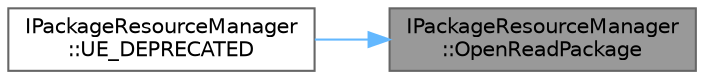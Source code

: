 digraph "IPackageResourceManager::OpenReadPackage"
{
 // INTERACTIVE_SVG=YES
 // LATEX_PDF_SIZE
  bgcolor="transparent";
  edge [fontname=Helvetica,fontsize=10,labelfontname=Helvetica,labelfontsize=10];
  node [fontname=Helvetica,fontsize=10,shape=box,height=0.2,width=0.4];
  rankdir="RL";
  Node1 [id="Node000001",label="IPackageResourceManager\l::OpenReadPackage",height=0.2,width=0.4,color="gray40", fillcolor="grey60", style="filled", fontcolor="black",tooltip="Open an FArchive to read the bytes of the package."];
  Node1 -> Node2 [id="edge1_Node000001_Node000002",dir="back",color="steelblue1",style="solid",tooltip=" "];
  Node2 [id="Node000002",label="IPackageResourceManager\l::UE_DEPRECATED",height=0.2,width=0.4,color="grey40", fillcolor="white", style="filled",URL="$d9/d3d/classIPackageResourceManager.html#a03adef0218fe364a257e238311f29534",tooltip=" "];
}
